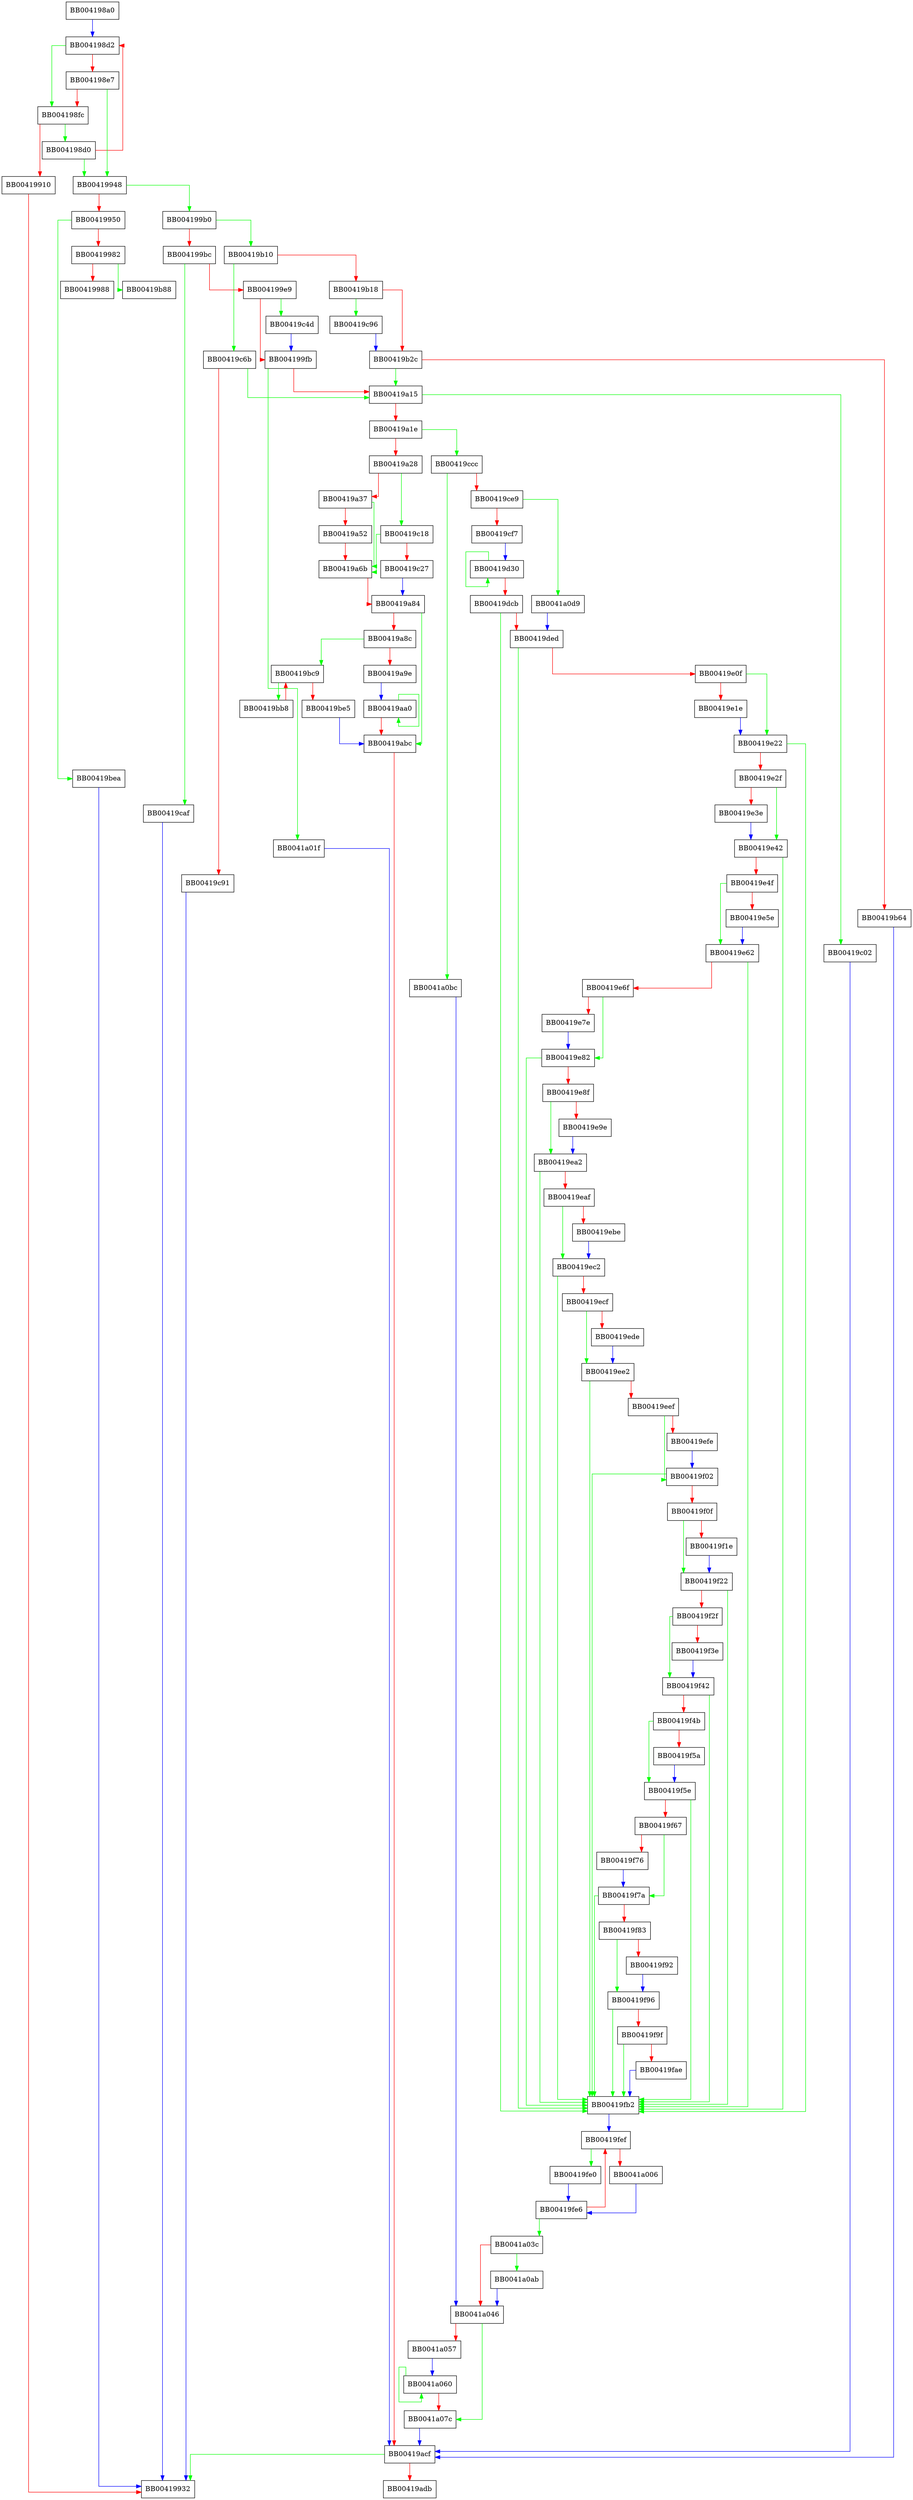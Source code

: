 digraph do_fp {
  node [shape="box"];
  graph [splines=ortho];
  BB004198a0 -> BB004198d2 [color="blue"];
  BB004198d0 -> BB00419948 [color="green"];
  BB004198d0 -> BB004198d2 [color="red"];
  BB004198d2 -> BB004198fc [color="green"];
  BB004198d2 -> BB004198e7 [color="red"];
  BB004198e7 -> BB00419948 [color="green"];
  BB004198e7 -> BB004198fc [color="red"];
  BB004198fc -> BB004198d0 [color="green"];
  BB004198fc -> BB00419910 [color="red"];
  BB00419910 -> BB00419932 [color="red"];
  BB00419948 -> BB004199b0 [color="green"];
  BB00419948 -> BB00419950 [color="red"];
  BB00419950 -> BB00419bea [color="green"];
  BB00419950 -> BB00419982 [color="red"];
  BB00419982 -> BB00419b88 [color="green"];
  BB00419982 -> BB00419988 [color="red"];
  BB004199b0 -> BB00419b10 [color="green"];
  BB004199b0 -> BB004199bc [color="red"];
  BB004199bc -> BB00419caf [color="green"];
  BB004199bc -> BB004199e9 [color="red"];
  BB004199e9 -> BB00419c4d [color="green"];
  BB004199e9 -> BB004199fb [color="red"];
  BB004199fb -> BB0041a01f [color="green"];
  BB004199fb -> BB00419a15 [color="red"];
  BB00419a15 -> BB00419c02 [color="green"];
  BB00419a15 -> BB00419a1e [color="red"];
  BB00419a1e -> BB00419ccc [color="green"];
  BB00419a1e -> BB00419a28 [color="red"];
  BB00419a28 -> BB00419c18 [color="green"];
  BB00419a28 -> BB00419a37 [color="red"];
  BB00419a37 -> BB00419a6b [color="green"];
  BB00419a37 -> BB00419a52 [color="red"];
  BB00419a52 -> BB00419a6b [color="red"];
  BB00419a6b -> BB00419a84 [color="red"];
  BB00419a84 -> BB00419abc [color="green"];
  BB00419a84 -> BB00419a8c [color="red"];
  BB00419a8c -> BB00419bc9 [color="green"];
  BB00419a8c -> BB00419a9e [color="red"];
  BB00419a9e -> BB00419aa0 [color="blue"];
  BB00419aa0 -> BB00419aa0 [color="green"];
  BB00419aa0 -> BB00419abc [color="red"];
  BB00419abc -> BB00419acf [color="red"];
  BB00419acf -> BB00419932 [color="green"];
  BB00419acf -> BB00419adb [color="red"];
  BB00419b10 -> BB00419c6b [color="green"];
  BB00419b10 -> BB00419b18 [color="red"];
  BB00419b18 -> BB00419c96 [color="green"];
  BB00419b18 -> BB00419b2c [color="red"];
  BB00419b2c -> BB00419a15 [color="green"];
  BB00419b2c -> BB00419b64 [color="red"];
  BB00419b64 -> BB00419acf [color="blue"];
  BB00419bb8 -> BB00419bc9 [color="red"];
  BB00419bc9 -> BB00419bb8 [color="green"];
  BB00419bc9 -> BB00419be5 [color="red"];
  BB00419be5 -> BB00419abc [color="blue"];
  BB00419bea -> BB00419932 [color="blue"];
  BB00419c02 -> BB00419acf [color="blue"];
  BB00419c18 -> BB00419a6b [color="green"];
  BB00419c18 -> BB00419c27 [color="red"];
  BB00419c27 -> BB00419a84 [color="blue"];
  BB00419c4d -> BB004199fb [color="blue"];
  BB00419c6b -> BB00419a15 [color="green"];
  BB00419c6b -> BB00419c91 [color="red"];
  BB00419c91 -> BB00419932 [color="blue"];
  BB00419c96 -> BB00419b2c [color="blue"];
  BB00419caf -> BB00419932 [color="blue"];
  BB00419ccc -> BB0041a0bc [color="green"];
  BB00419ccc -> BB00419ce9 [color="red"];
  BB00419ce9 -> BB0041a0d9 [color="green"];
  BB00419ce9 -> BB00419cf7 [color="red"];
  BB00419cf7 -> BB00419d30 [color="blue"];
  BB00419d30 -> BB00419d30 [color="green"];
  BB00419d30 -> BB00419dcb [color="red"];
  BB00419dcb -> BB00419fb2 [color="green"];
  BB00419dcb -> BB00419ded [color="red"];
  BB00419ded -> BB00419fb2 [color="green"];
  BB00419ded -> BB00419e0f [color="red"];
  BB00419e0f -> BB00419e22 [color="green"];
  BB00419e0f -> BB00419e1e [color="red"];
  BB00419e1e -> BB00419e22 [color="blue"];
  BB00419e22 -> BB00419fb2 [color="green"];
  BB00419e22 -> BB00419e2f [color="red"];
  BB00419e2f -> BB00419e42 [color="green"];
  BB00419e2f -> BB00419e3e [color="red"];
  BB00419e3e -> BB00419e42 [color="blue"];
  BB00419e42 -> BB00419fb2 [color="green"];
  BB00419e42 -> BB00419e4f [color="red"];
  BB00419e4f -> BB00419e62 [color="green"];
  BB00419e4f -> BB00419e5e [color="red"];
  BB00419e5e -> BB00419e62 [color="blue"];
  BB00419e62 -> BB00419fb2 [color="green"];
  BB00419e62 -> BB00419e6f [color="red"];
  BB00419e6f -> BB00419e82 [color="green"];
  BB00419e6f -> BB00419e7e [color="red"];
  BB00419e7e -> BB00419e82 [color="blue"];
  BB00419e82 -> BB00419fb2 [color="green"];
  BB00419e82 -> BB00419e8f [color="red"];
  BB00419e8f -> BB00419ea2 [color="green"];
  BB00419e8f -> BB00419e9e [color="red"];
  BB00419e9e -> BB00419ea2 [color="blue"];
  BB00419ea2 -> BB00419fb2 [color="green"];
  BB00419ea2 -> BB00419eaf [color="red"];
  BB00419eaf -> BB00419ec2 [color="green"];
  BB00419eaf -> BB00419ebe [color="red"];
  BB00419ebe -> BB00419ec2 [color="blue"];
  BB00419ec2 -> BB00419fb2 [color="green"];
  BB00419ec2 -> BB00419ecf [color="red"];
  BB00419ecf -> BB00419ee2 [color="green"];
  BB00419ecf -> BB00419ede [color="red"];
  BB00419ede -> BB00419ee2 [color="blue"];
  BB00419ee2 -> BB00419fb2 [color="green"];
  BB00419ee2 -> BB00419eef [color="red"];
  BB00419eef -> BB00419f02 [color="green"];
  BB00419eef -> BB00419efe [color="red"];
  BB00419efe -> BB00419f02 [color="blue"];
  BB00419f02 -> BB00419fb2 [color="green"];
  BB00419f02 -> BB00419f0f [color="red"];
  BB00419f0f -> BB00419f22 [color="green"];
  BB00419f0f -> BB00419f1e [color="red"];
  BB00419f1e -> BB00419f22 [color="blue"];
  BB00419f22 -> BB00419fb2 [color="green"];
  BB00419f22 -> BB00419f2f [color="red"];
  BB00419f2f -> BB00419f42 [color="green"];
  BB00419f2f -> BB00419f3e [color="red"];
  BB00419f3e -> BB00419f42 [color="blue"];
  BB00419f42 -> BB00419fb2 [color="green"];
  BB00419f42 -> BB00419f4b [color="red"];
  BB00419f4b -> BB00419f5e [color="green"];
  BB00419f4b -> BB00419f5a [color="red"];
  BB00419f5a -> BB00419f5e [color="blue"];
  BB00419f5e -> BB00419fb2 [color="green"];
  BB00419f5e -> BB00419f67 [color="red"];
  BB00419f67 -> BB00419f7a [color="green"];
  BB00419f67 -> BB00419f76 [color="red"];
  BB00419f76 -> BB00419f7a [color="blue"];
  BB00419f7a -> BB00419fb2 [color="green"];
  BB00419f7a -> BB00419f83 [color="red"];
  BB00419f83 -> BB00419f96 [color="green"];
  BB00419f83 -> BB00419f92 [color="red"];
  BB00419f92 -> BB00419f96 [color="blue"];
  BB00419f96 -> BB00419fb2 [color="green"];
  BB00419f96 -> BB00419f9f [color="red"];
  BB00419f9f -> BB00419fb2 [color="green"];
  BB00419f9f -> BB00419fae [color="red"];
  BB00419fae -> BB00419fb2 [color="blue"];
  BB00419fb2 -> BB00419fef [color="blue"];
  BB00419fe0 -> BB00419fe6 [color="blue"];
  BB00419fe6 -> BB0041a03c [color="green"];
  BB00419fe6 -> BB00419fef [color="red"];
  BB00419fef -> BB00419fe0 [color="green"];
  BB00419fef -> BB0041a006 [color="red"];
  BB0041a006 -> BB00419fe6 [color="blue"];
  BB0041a01f -> BB00419acf [color="blue"];
  BB0041a03c -> BB0041a0ab [color="green"];
  BB0041a03c -> BB0041a046 [color="red"];
  BB0041a046 -> BB0041a07c [color="green"];
  BB0041a046 -> BB0041a057 [color="red"];
  BB0041a057 -> BB0041a060 [color="blue"];
  BB0041a060 -> BB0041a060 [color="green"];
  BB0041a060 -> BB0041a07c [color="red"];
  BB0041a07c -> BB00419acf [color="blue"];
  BB0041a0ab -> BB0041a046 [color="blue"];
  BB0041a0bc -> BB0041a046 [color="blue"];
  BB0041a0d9 -> BB00419ded [color="blue"];
}